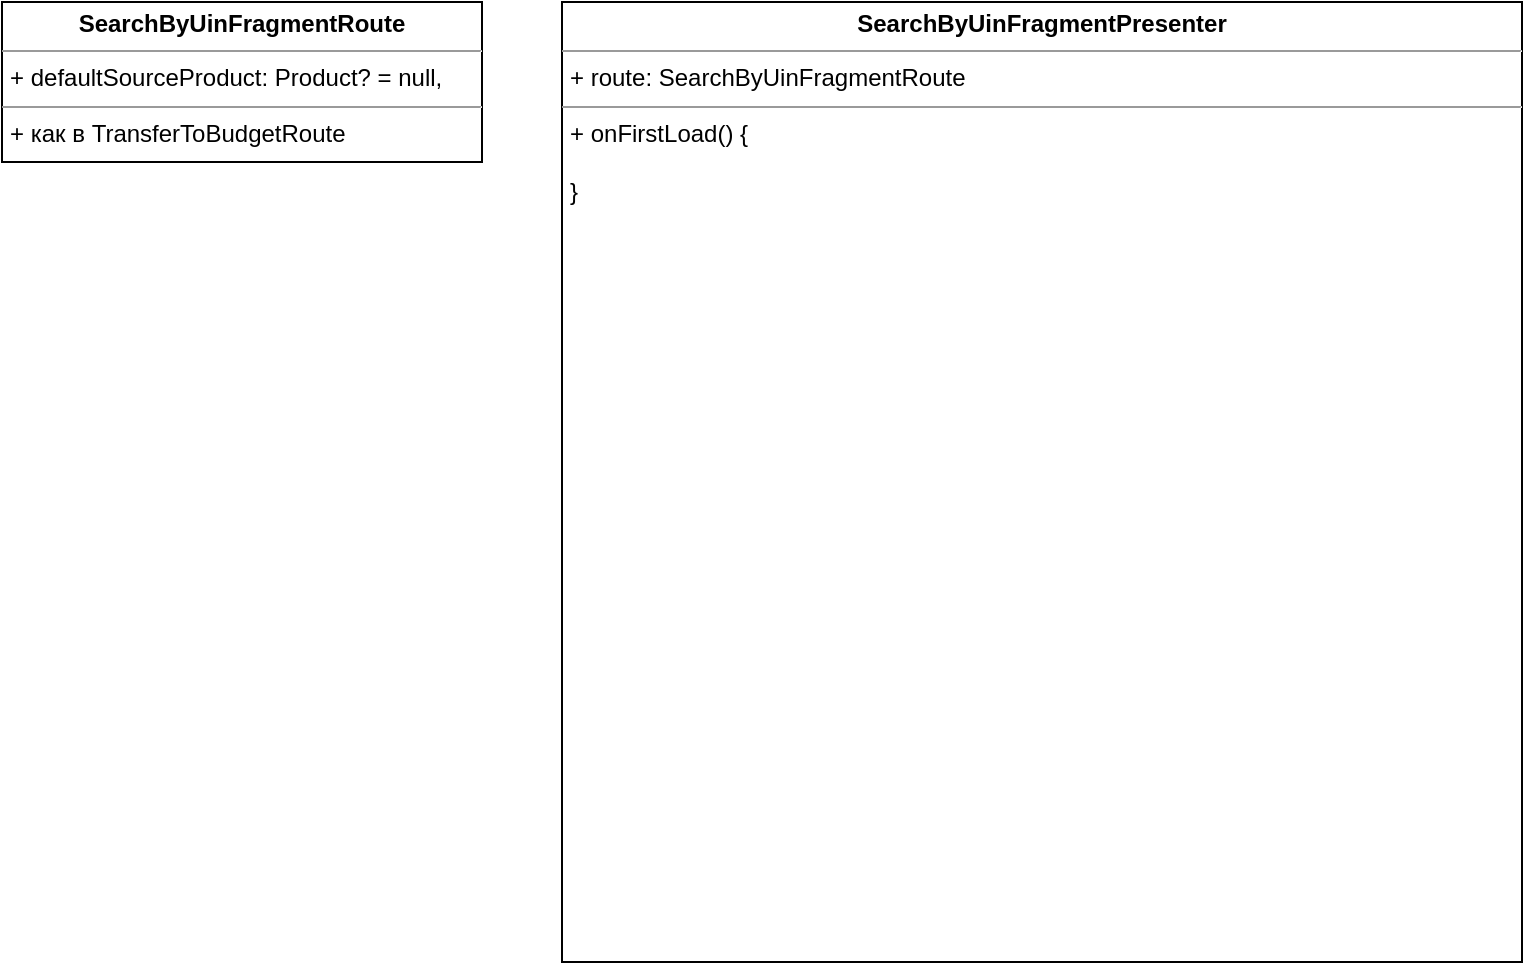 <mxfile version="20.4.0" type="github">
  <diagram id="0oul43BWb-qJfb__dQIe" name="Страница 1">
    <mxGraphModel dx="788" dy="533" grid="1" gridSize="10" guides="1" tooltips="1" connect="1" arrows="1" fold="1" page="1" pageScale="1" pageWidth="827" pageHeight="1169" math="0" shadow="0">
      <root>
        <mxCell id="0" />
        <mxCell id="1" parent="0" />
        <mxCell id="vFxsQ9KTzPnqvWqe9Mc6-1" value="&lt;p style=&quot;margin:0px;margin-top:4px;text-align:center;&quot;&gt;&lt;b&gt;SearchByUinFragmentPresenter&lt;/b&gt;&lt;/p&gt;&lt;hr size=&quot;1&quot;&gt;&lt;p style=&quot;margin:0px;margin-left:4px;&quot;&gt;+ route: SearchByUinFragmentRoute&lt;br&gt;&lt;/p&gt;&lt;hr size=&quot;1&quot;&gt;&lt;p style=&quot;margin:0px;margin-left:4px;&quot;&gt;+ onFirstLoad() {&lt;/p&gt;&lt;p style=&quot;margin:0px;margin-left:4px;&quot;&gt;&lt;br&gt;&lt;/p&gt;&lt;p style=&quot;margin:0px;margin-left:4px;&quot;&gt;}&lt;br&gt;&lt;/p&gt;" style="verticalAlign=top;align=left;overflow=fill;fontSize=12;fontFamily=Helvetica;html=1;" vertex="1" parent="1">
          <mxGeometry x="360" y="80" width="480" height="480" as="geometry" />
        </mxCell>
        <mxCell id="vFxsQ9KTzPnqvWqe9Mc6-2" value="&lt;p style=&quot;margin:0px;margin-top:4px;text-align:center;&quot;&gt;&lt;b&gt;SearchByUinFragmentRoute&lt;/b&gt;&lt;/p&gt;&lt;hr size=&quot;1&quot;&gt;&lt;p style=&quot;margin:0px;margin-left:4px;&quot;&gt;+ defaultSourceProduct: Product? = null, &lt;br&gt;&lt;/p&gt;&lt;hr size=&quot;1&quot;&gt;&lt;p style=&quot;margin:0px;margin-left:4px;&quot;&gt;+ как в TransferToBudgetRoute&lt;br&gt;&lt;/p&gt;" style="verticalAlign=top;align=left;overflow=fill;fontSize=12;fontFamily=Helvetica;html=1;" vertex="1" parent="1">
          <mxGeometry x="80" y="80" width="240" height="80" as="geometry" />
        </mxCell>
      </root>
    </mxGraphModel>
  </diagram>
</mxfile>
